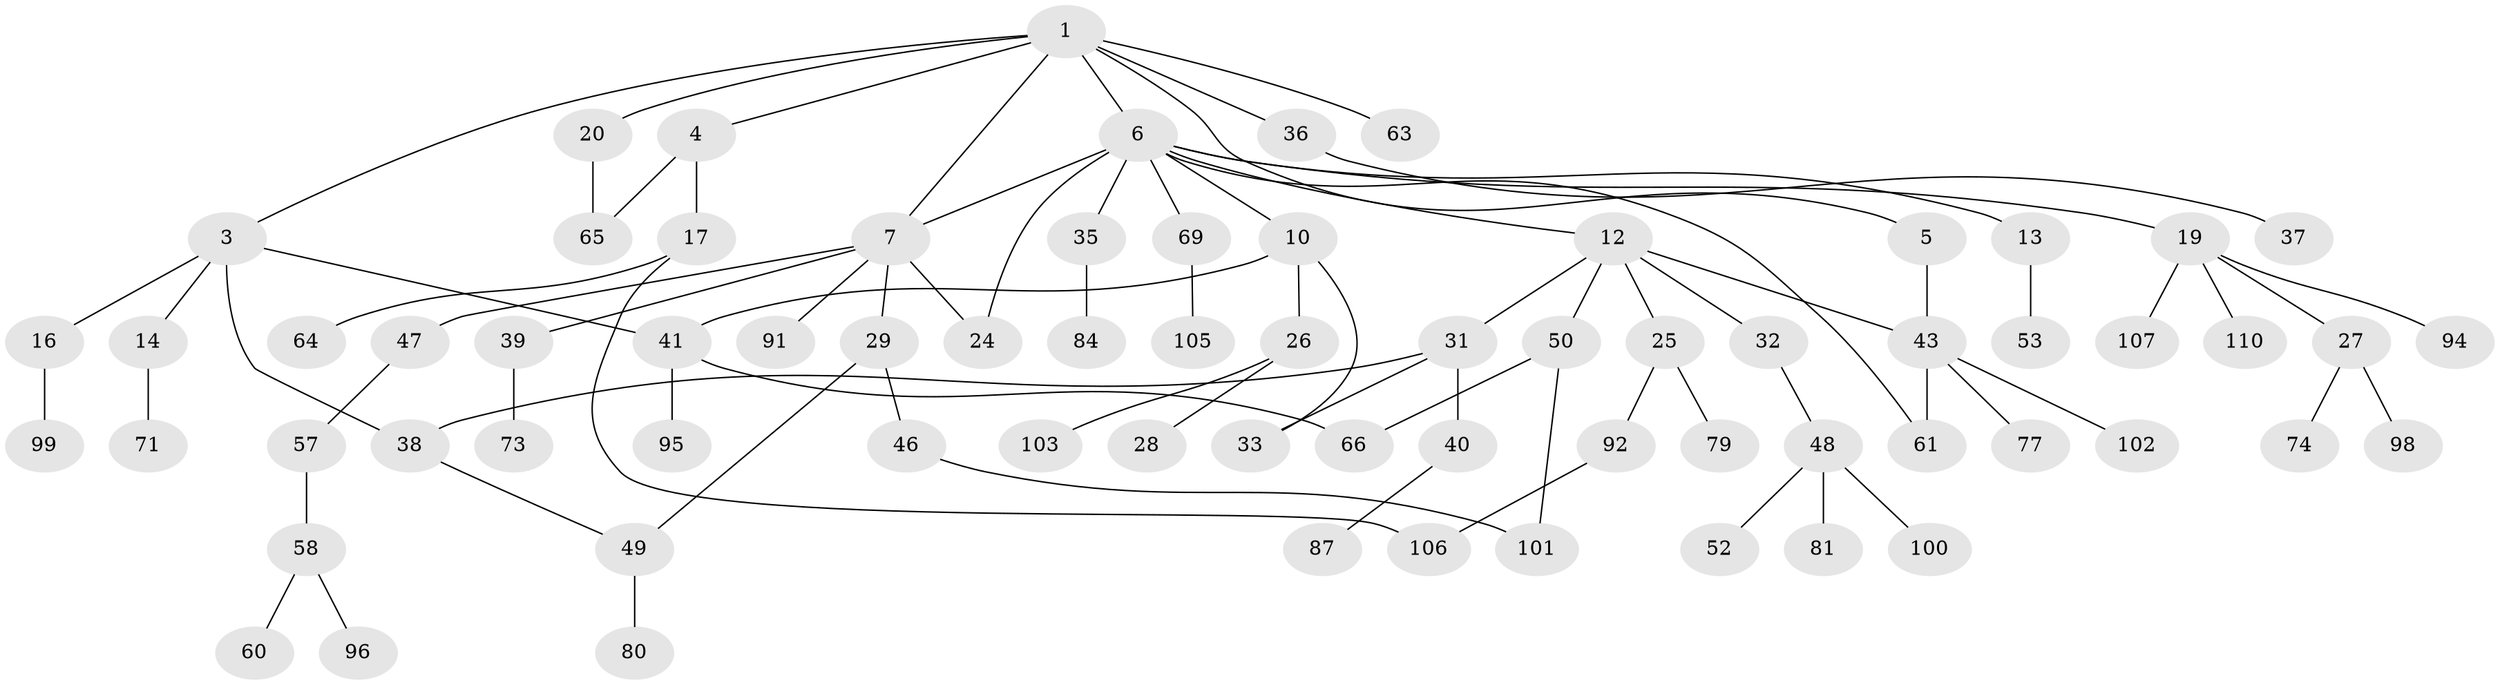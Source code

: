 // original degree distribution, {4: 0.08181818181818182, 6: 0.00909090909090909, 3: 0.21818181818181817, 8: 0.00909090909090909, 5: 0.03636363636363636, 1: 0.34545454545454546, 2: 0.3}
// Generated by graph-tools (version 1.1) at 2025/41/03/06/25 10:41:27]
// undirected, 71 vertices, 82 edges
graph export_dot {
graph [start="1"]
  node [color=gray90,style=filled];
  1 [super="+2"];
  3 [super="+11"];
  4;
  5 [super="+9"];
  6 [super="+8"];
  7 [super="+18"];
  10 [super="+51"];
  12 [super="+21"];
  13 [super="+23"];
  14 [super="+15"];
  16 [super="+86"];
  17 [super="+22"];
  19 [super="+54"];
  20 [super="+97"];
  24 [super="+88"];
  25 [super="+55"];
  26 [super="+30"];
  27;
  28;
  29;
  31 [super="+34"];
  32 [super="+78"];
  33;
  35 [super="+44"];
  36 [super="+62"];
  37;
  38 [super="+42"];
  39 [super="+70"];
  40 [super="+45"];
  41 [super="+76"];
  43 [super="+56"];
  46;
  47 [super="+83"];
  48 [super="+67"];
  49 [super="+82"];
  50 [super="+89"];
  52;
  53 [super="+68"];
  57 [super="+75"];
  58 [super="+59"];
  60;
  61 [super="+93"];
  63;
  64;
  65 [super="+109"];
  66;
  69 [super="+72"];
  71;
  73;
  74 [super="+104"];
  77 [super="+90"];
  79;
  80 [super="+85"];
  81;
  84;
  87;
  91;
  92;
  94;
  95;
  96;
  98;
  99;
  100;
  101 [super="+108"];
  102;
  103;
  105;
  106;
  107;
  110;
  1 -- 36;
  1 -- 63;
  1 -- 7;
  1 -- 3;
  1 -- 4;
  1 -- 5;
  1 -- 6;
  1 -- 20;
  3 -- 14;
  3 -- 16;
  3 -- 38;
  3 -- 41;
  4 -- 17;
  4 -- 65;
  5 -- 43 [weight=2];
  6 -- 7 [weight=2];
  6 -- 13;
  6 -- 19;
  6 -- 69;
  6 -- 24;
  6 -- 35;
  6 -- 10;
  6 -- 12;
  6 -- 61;
  7 -- 39;
  7 -- 47;
  7 -- 24;
  7 -- 91;
  7 -- 29;
  10 -- 26;
  10 -- 41;
  10 -- 33;
  12 -- 31;
  12 -- 32;
  12 -- 50;
  12 -- 25;
  12 -- 43;
  13 -- 53;
  14 -- 71;
  16 -- 99;
  17 -- 64;
  17 -- 106;
  19 -- 27;
  19 -- 107;
  19 -- 94;
  19 -- 110;
  20 -- 65;
  25 -- 79;
  25 -- 92;
  26 -- 28;
  26 -- 103;
  27 -- 74;
  27 -- 98;
  29 -- 46;
  29 -- 49;
  31 -- 33;
  31 -- 40;
  31 -- 38;
  32 -- 48;
  35 -- 84;
  36 -- 37;
  38 -- 49;
  39 -- 73;
  40 -- 87;
  41 -- 66;
  41 -- 95;
  43 -- 102;
  43 -- 61;
  43 -- 77;
  46 -- 101;
  47 -- 57;
  48 -- 52;
  48 -- 81;
  48 -- 100;
  49 -- 80;
  50 -- 101;
  50 -- 66;
  57 -- 58;
  58 -- 96;
  58 -- 60;
  69 -- 105;
  92 -- 106;
}
